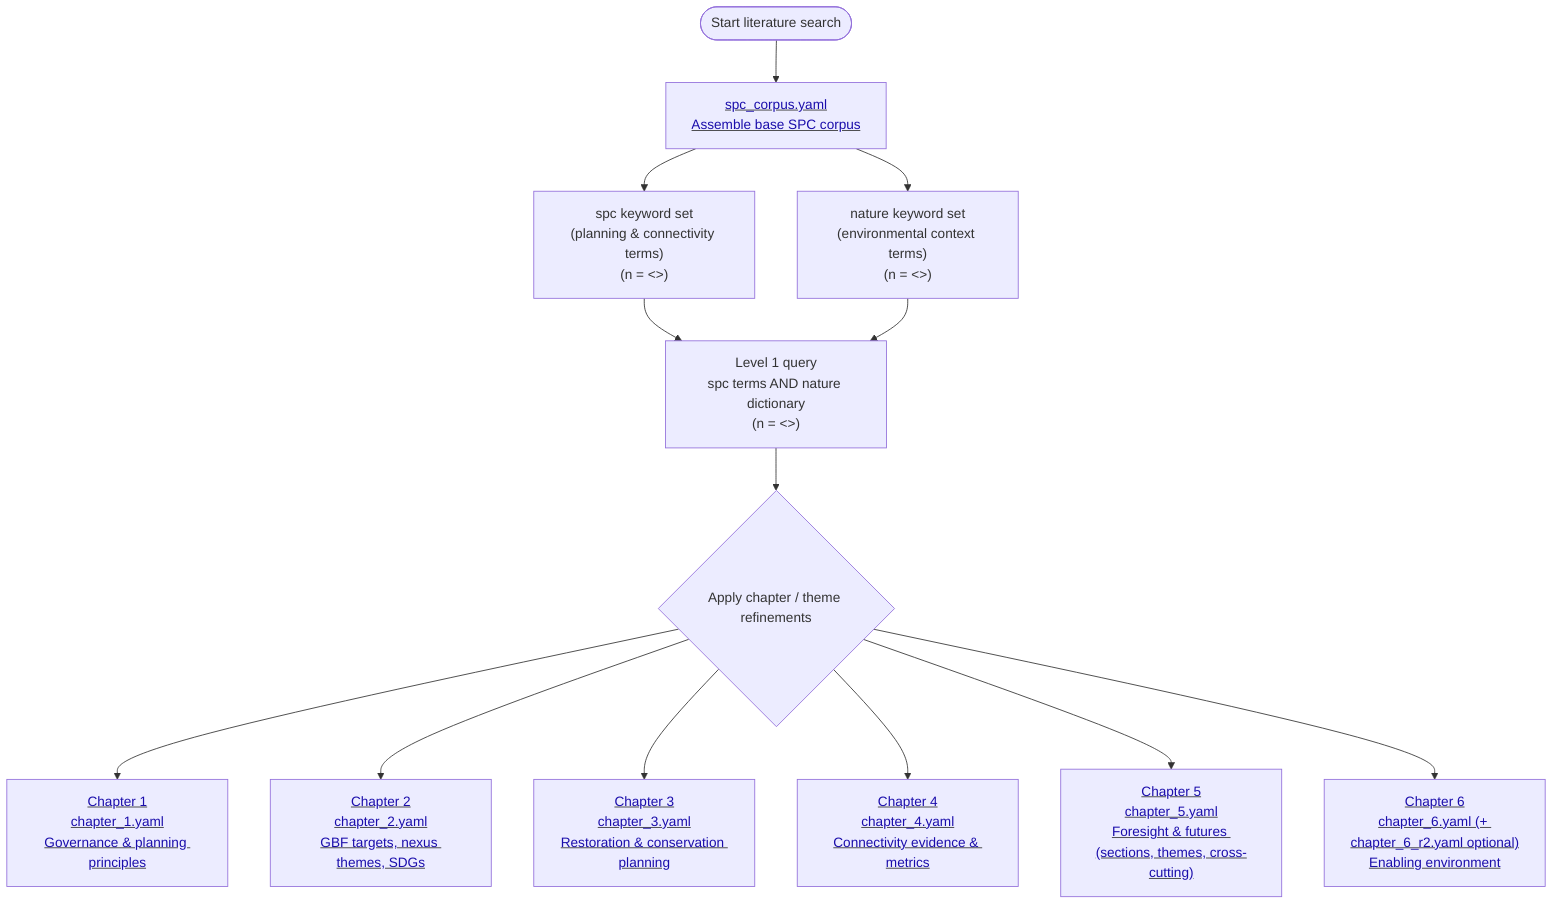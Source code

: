 %%{init: {'flowchart': {'htmlLabels': true}}}%%
flowchart TD
    Start([Start literature search]) --> SPC["<u><span style='color:#1a0dab;'>spc_corpus.yaml<br/>Assemble base SPC corpus</span></u>"]
    click SPC "./input/search_terms/spc_corpus.yaml" "Open spc_corpus.yaml"
    SPC --> SPC_list["spc keyword set<br/>(planning & connectivity terms)<br/>(n = <<SPC_LIST>>)"
]
    SPC --> NATURE_list["nature keyword set<br/>(environmental context terms)<br/>(n = <<NATURE_LIST>>)"
]
    SPC_list --> BaseQuery["Level 1 query<br/>spc terms AND nature dictionary<br/>(n = <<BASE_QUERY>>)"
]
    NATURE_list --> BaseQuery

    BaseQuery --> ChapterSelect{Apply chapter / theme refinements}

    ChapterSelect --> CH1["<u><span style='color:#1a0dab;'>Chapter 1<br/>chapter_1.yaml<br/>Governance & planning principles</span></u>"]
    click CH1 "./input/search_terms/chapter_1.yaml" "Open chapter_1.yaml"
    ChapterSelect --> CH2["<u><span style='color:#1a0dab;'>Chapter 2<br/>chapter_2.yaml<br/>GBF targets, nexus themes, SDGs</span></u>"]
    click CH2 "./input/search_terms/chapter_2.yaml" "Open chapter_2.yaml"
    ChapterSelect --> CH3["<u><span style='color:#1a0dab;'>Chapter 3<br/>chapter_3.yaml<br/>Restoration & conservation planning</span></u>"]
    click CH3 "./input/search_terms/chapter_3.yaml" "Open chapter_3.yaml"
    ChapterSelect --> CH4["<u><span style='color:#1a0dab;'>Chapter 4<br/>chapter_4.yaml<br/>Connectivity evidence & metrics</span></u>"]
    click CH4 "./input/search_terms/chapter_4.yaml" "Open chapter_4.yaml"
    ChapterSelect --> CH5["<u><span style='color:#1a0dab;'>Chapter 5<br/>chapter_5.yaml<br/>Foresight & futures (sections, themes, cross-cutting)</span></u>"]
    click CH5 "./input/search_terms/Chapter_5_1_2.yaml" "Open Chapter 5 search terms"
    ChapterSelect --> CH6["<u><span style='color:#1a0dab;'>Chapter 6<br/>chapter_6.yaml (+ chapter_6_r2.yaml optional)<br/>Enabling environment</span></u>"]
    click CH6 "./input/search_terms/chapter_6.yaml" "Open chapter_6.yaml"